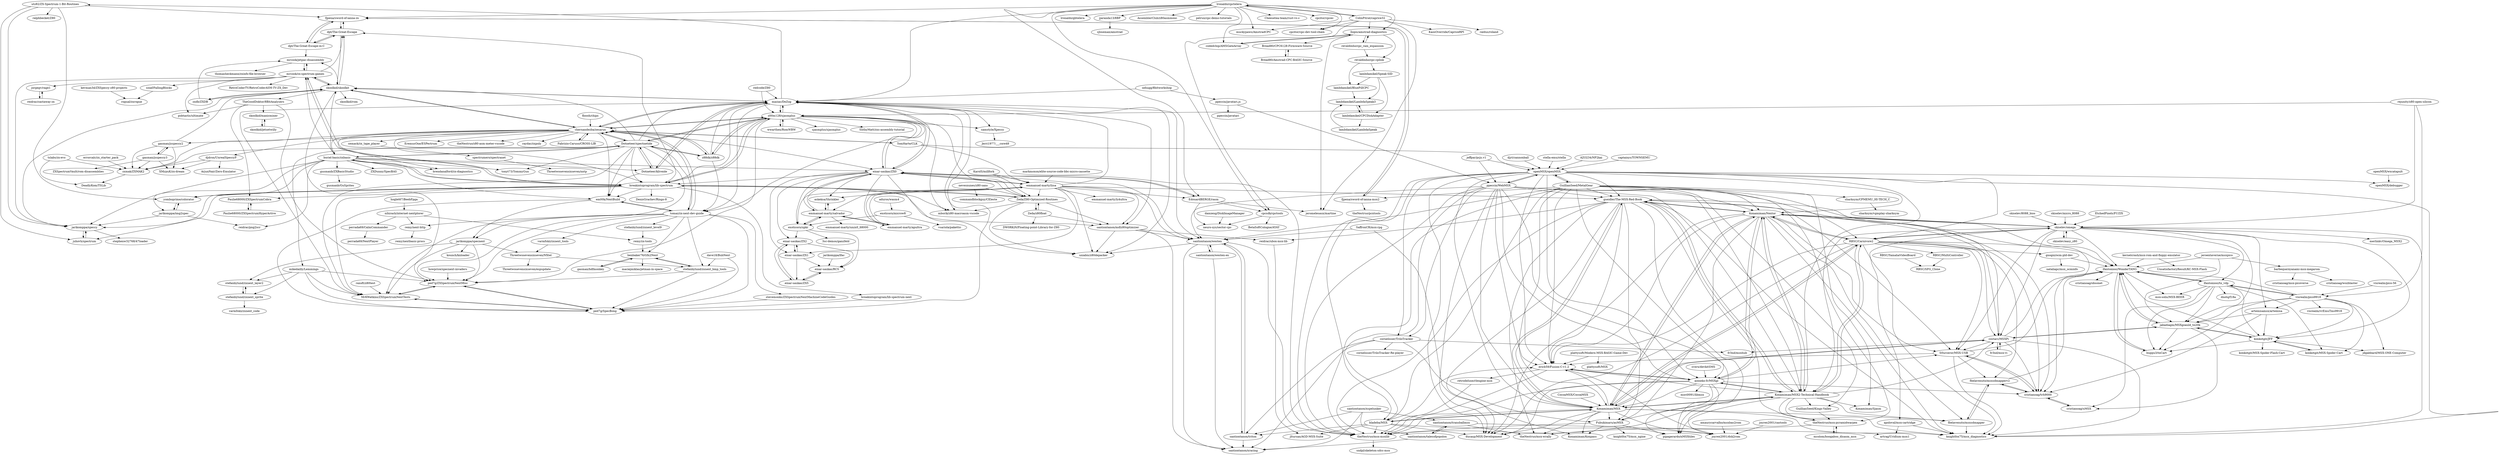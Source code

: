 digraph G {
"utz82/ZX-Spectrum-1-Bit-Routines" -> "jarikomppa/speccy"
"utz82/ZX-Spectrum-1-Bit-Routines" -> "yomboprime/colorator"
"utz82/ZX-Spectrum-1-Bit-Routines" -> "ralphbecket/Z80"
"utz82/ZX-Spectrum-1-Bit-Routines" -> "fjpena/sword-of-ianna-zx"
"utz82/ZX-Spectrum-1-Bit-Routines" -> "juhovh/spectrum"
"redcode/Z80" -> "z00m128/sjasmplus" ["e"=1]
"redcode/Z80" -> "maziac/DeZog" ["e"=1]
"floooh/chips" -> "chernandezba/zesarux" ["e"=1]
"skiselev/easy_z80" -> "skiselev/omega" ["e"=1]
"Dotneteer/spectnetide" -> "Dotneteer/kliveide"
"Dotneteer/spectnetide" -> "maziac/DeZog"
"Dotneteer/spectnetide" -> "z00m128/sjasmplus"
"Dotneteer/spectnetide" -> "chernandezba/zesarux"
"Dotneteer/spectnetide" -> "skoolkid/skoolkit"
"Dotneteer/spectnetide" -> "tomaz/zx-next-dev-guide"
"Dotneteer/spectnetide" -> "boriel-basic/zxbasic"
"Dotneteer/spectnetide" -> "tonyt73/TommyGun"
"Dotneteer/spectnetide" -> "em00k/NextBuild"
"Dotneteer/spectnetide" -> "breakintoprogram/lib-spectrum"
"Dotneteer/spectnetide" -> "MrKWatkins/ZXSpectrumNextTests"
"Dotneteer/spectnetide" -> "z88dk/z88dk" ["e"=1]
"Dotneteer/spectnetide" -> "zxmak/ZXMAK2"
"Dotneteer/spectnetide" -> "mikedailly/Lemmings"
"Dotneteer/spectnetide" -> "ped7g/ZXSpectrumNextMisc"
"chernandezba/zesarux" -> "z00m128/sjasmplus"
"chernandezba/zesarux" -> "maziac/DeZog"
"chernandezba/zesarux" -> "chernandezba/zesarux"
"chernandezba/zesarux" -> "skoolkid/skoolkit"
"chernandezba/zesarux" -> "z88dk/z88dk" ["e"=1]
"chernandezba/zesarux" -> "raydac/zxpoly"
"chernandezba/zesarux" -> "breakintoprogram/lib-spectrum"
"chernandezba/zesarux" -> "Dotneteer/spectnetide"
"chernandezba/zesarux" -> "tomaz/zx-next-dev-guide"
"chernandezba/zesarux" -> "brendanalford/zx-diagnostics" ["e"=1]
"chernandezba/zesarux" -> "Fabrizio-Caruso/CROSS-LIB" ["e"=1]
"chernandezba/zesarux" -> "TomHarte/CLK" ["e"=1]
"chernandezba/zesarux" -> "zxmak/ZXMAK2"
"chernandezba/zesarux" -> "gasman/jsspeccy2"
"chernandezba/zesarux" -> "einar-saukas/ZX0"
"djdron/UnrealSpeccyP" -> "zxmak/ZXMAK2"
"djdron/UnrealSpeccyP" -> "XMypuK/zx-dream"
"djdron/UnrealSpeccyP" -> "ArjunNair/Zero-Emulator"
"zxdb/ZXDB" -> "mrcook/jetpac-disassembly"
"zxdb/ZXDB" -> "skoolkid/skoolkit"
"skiselev/8088_bios" -> "skiselev/omega" ["e"=1]
"KarolS/millfork" -> "emmanuel-marty/lzsa" ["e"=1]
"KarolS/millfork" -> "Zeda/Z80-Optimized-Routines" ["e"=1]
"maziac/DeZog" -> "z00m128/sjasmplus"
"maziac/DeZog" -> "chernandezba/zesarux"
"maziac/DeZog" -> "einar-saukas/ZX0"
"maziac/DeZog" -> "skoolkid/skoolkit"
"maziac/DeZog" -> "utz82/ZX-Spectrum-1-Bit-Routines"
"maziac/DeZog" -> "MrKWatkins/ZXSpectrumNextTests"
"maziac/DeZog" -> "Dotneteer/kliveide"
"maziac/DeZog" -> "mborik/z80-macroasm-vscode"
"maziac/DeZog" -> "tomaz/zx-next-dev-guide"
"maziac/DeZog" -> "santiontanon/mdlz80optimizer"
"maziac/DeZog" -> "breakintoprogram/lib-spectrum"
"maziac/DeZog" -> "ped7g/SpecBong"
"maziac/DeZog" -> "samstyle/Xpeccy"
"maziac/DeZog" -> "uniabis/z80depacker"
"maziac/DeZog" -> "santiontanon/westen"
"zxmak/ZXMAK2" -> "DeadlyKom/TSLib"
"samstyle/Xpeccy" -> "Jerri1977/___core48"
"skiselev/omega" -> "RBSC/Carnivore2"
"skiselev/omega" -> "Konamiman/Nextor"
"skiselev/omega" -> "lfantoniosi/tn_vdp"
"skiselev/omega" -> "costarc/MSXPi"
"skiselev/omega" -> "Konamiman/MSX2-Technical-Handbook"
"skiselev/omega" -> "S0urceror/MSX-USB"
"skiselev/omega" -> "lfantoniosi/WonderTANG"
"skiselev/omega" -> "gseidler/The-MSX-Red-Book"
"skiselev/omega" -> "artemisamsx/artemisa"
"skiselev/omega" -> "knightfox75/msx_diagnostics"
"skiselev/omega" -> "jabadiagm/MSXgoauld_tn20k"
"skiselev/omega" -> "konkotgit/JFF"
"skiselev/omega" -> "merlinkv/Omega_MSX2"
"skiselev/omega" -> "apoloval/msx-cartridge"
"skiselev/omega" -> "skiselev/easy_z80" ["e"=1]
"emmanuel-marty/lzsa" -> "emmanuel-marty/apultra"
"emmanuel-marty/lzsa" -> "einar-saukas/ZX0"
"emmanuel-marty/lzsa" -> "emmanuel-marty/salvador"
"emmanuel-marty/lzsa" -> "santiontanon/westen"
"emmanuel-marty/lzsa" -> "santiontanon/mdlz80optimizer"
"emmanuel-marty/lzsa" -> "gseidler/The-MSX-Red-Book"
"emmanuel-marty/lzsa" -> "uniabis/z80depacker"
"emmanuel-marty/lzsa" -> "einar-saukas/ZX1"
"emmanuel-marty/lzsa" -> "exoticorn/upkr"
"emmanuel-marty/lzsa" -> "Zeda/Z80-Optimized-Routines"
"emmanuel-marty/lzsa" -> "emmanuel-marty/lz4ultra" ["e"=1]
"emmanuel-marty/lzsa" -> "maziac/DeZog"
"emmanuel-marty/lzsa" -> "askeksa/Shrinkler" ["e"=1]
"emmanuel-marty/lzsa" -> "EdouardBERGE/rasm"
"gasman/jsspeccy2" -> "zxmak/ZXMAK2"
"gasman/jsspeccy2" -> "gasman/jsspeccy3"
"gasman/jsspeccy2" -> "XMypuK/zx-dream"
"gasman/jsspeccy2" -> "skoolkid/skoolkit"
"stefanbylund/zxnext_bmp_tools" -> "benbaker76/Gfx2Next"
"stefanbylund/zxnext_bmp_tools" -> "ped7g/ZXSpectrumNextMisc"
"stefanbylund/zxnext_bmp_tools" -> "ped7g/SpecBong"
"mikedailly/Lemmings" -> "ped7g/SpecBong"
"mikedailly/Lemmings" -> "MrKWatkins/ZXSpectrumNextTests"
"mikedailly/Lemmings" -> "stefanbylund/zxnext_layer2"
"mikedailly/Lemmings" -> "ped7g/ZXSpectrumNextMisc"
"mikedailly/Lemmings" -> "stefanbylund/zxnext_sprite"
"MrKWatkins/ZXSpectrumNextTests" -> "ped7g/ZXSpectrumNextMisc"
"MrKWatkins/ZXSpectrumNextTests" -> "ped7g/SpecBong"
"varmfskii/zxnext_tools" -> "Threetwosevensixseven/NXtel"
"ped7g/ZXSpectrumNextMisc" -> "MrKWatkins/ZXSpectrumNextTests"
"ped7g/ZXSpectrumNextMisc" -> "ped7g/SpecBong"
"bladeba/MSX" -> "Konamiman/MSX"
"bladeba/MSX" -> "ducasp/MSX-Development"
"bladeba/MSX" -> "theNestruo/msx-msxlib"
"bladeba/MSX" -> "ericb59/Fusion-C-v1.2"
"bladeba/MSX" -> "joyrex2001/dsk2rom"
"bladeba/MSX" -> "santiontanon/triton"
"bladeba/MSX" -> "jltursan/AGD-MSX-Suite"
"Konamiman/Nextor" -> "Konamiman/MSX2-Technical-Handbook"
"Konamiman/Nextor" -> "Konamiman/MSX"
"Konamiman/Nextor" -> "RBSC/Carnivore2"
"Konamiman/Nextor" -> "ericb59/Fusion-C-v1.2"
"Konamiman/Nextor" -> "aoineko-fr/MSXgl"
"Konamiman/Nextor" -> "gseidler/The-MSX-Red-Book"
"Konamiman/Nextor" -> "cristianoag/trh9000"
"Konamiman/Nextor" -> "knightfox75/msx_diagnostics"
"Konamiman/Nextor" -> "ducasp/MSX-Development"
"Konamiman/Nextor" -> "costarc/MSXPi"
"Konamiman/Nextor" -> "lfantoniosi/WonderTANG"
"Konamiman/Nextor" -> "S0urceror/MSX-USB"
"Konamiman/Nextor" -> "Fubukimaru/asMSX"
"Konamiman/Nextor" -> "fbelavenuto/msxsdmapper"
"Konamiman/Nextor" -> "skiselev/omega"
"santiontanon/xspelunker" -> "santiontanon/transballmsx"
"santiontanon/xspelunker" -> "santiontanon/talesofpopolon"
"santiontanon/xspelunker" -> "santiontanon/xracing"
"santiontanon/xspelunker" -> "santiontanon/triton"
"Zeda/z80float" -> "Zeda/Z80-Optimized-Routines"
"Zeda/z80float" -> "DW0RKiN/Floating-point-Library-for-Z80"
"Zeda/z80float" -> "santiontanon/mdlz80optimizer"
"skiselev/micro_8088" -> "skiselev/omega" ["e"=1]
"revaldinho/cpc_ram_expansion" -> "revaldinho/cpc-cplink"
"revaldinho/cpc_ram_expansion" -> "llopis/amstrad-diagnostics"
"fjpena/sword-of-ianna-zx" -> "fjpena/sword-of-ianna-msx2"
"fjpena/sword-of-ianna-zx" -> "dpt/The-Great-Escape"
"fjpena/sword-of-ianna-zx" -> "dpt/The-Great-Escape-in-C"
"stefanbylund/zxnext_layer2" -> "stefanbylund/zxnext_sprite"
"Konamiman/MSX2-Technical-Handbook" -> "gseidler/The-MSX-Red-Book"
"Konamiman/MSX2-Technical-Handbook" -> "Konamiman/MSX"
"Konamiman/MSX2-Technical-Handbook" -> "Konamiman/Nextor"
"Konamiman/MSX2-Technical-Handbook" -> "Fubukimaru/asMSX"
"Konamiman/MSX2-Technical-Handbook" -> "aoineko-fr/MSXgl"
"Konamiman/MSX2-Technical-Handbook" -> "theNestruo/msx-msxlib"
"Konamiman/MSX2-Technical-Handbook" -> "ericb59/Fusion-C-v1.2"
"Konamiman/MSX2-Technical-Handbook" -> "RBSC/Carnivore2"
"Konamiman/MSX2-Technical-Handbook" -> "fbelavenuto/msxsdmapper"
"Konamiman/MSX2-Technical-Handbook" -> "knightfox75/msx_diagnostics"
"Konamiman/MSX2-Technical-Handbook" -> "theNestruo/msx-pyramidwarpex"
"Konamiman/MSX2-Technical-Handbook" -> "costarc/MSXPi"
"Konamiman/MSX2-Technical-Handbook" -> "pipagerardo/nMSXtiles"
"Konamiman/MSX2-Technical-Handbook" -> "Konamiman/Sjasm"
"Konamiman/MSX2-Technical-Handbook" -> "GuillianSeed/Kings-Valley"
"artemisamsx/artemisa" -> "konkotgit/JFF"
"artemisamsx/artemisa" -> "cristianoag/trh9000"
"artemisamsx/artemisa" -> "jabadiagm/MSXgoauld_tn20k"
"GuillianSeed/MetalGear" -> "gseidler/The-MSX-Red-Book"
"GuillianSeed/MetalGear" -> "GuillianSeed/Kings-Valley"
"GuillianSeed/MetalGear" -> "bladeba/MSX"
"GuillianSeed/MetalGear" -> "santiontanon/westen"
"GuillianSeed/MetalGear" -> "Konamiman/Nextor"
"GuillianSeed/MetalGear" -> "Konamiman/MSX2-Technical-Handbook"
"GuillianSeed/MetalGear" -> "Konamiman/MSX"
"GuillianSeed/MetalGear" -> "openMSX/openMSX"
"GuillianSeed/MetalGear" -> "theNestruo/msx-msxlib"
"GuillianSeed/MetalGear" -> "Konamiman/Sjasm"
"GuillianSeed/MetalGear" -> "theNestruo/msx-pyramidwarpex"
"GuillianSeed/MetalGear" -> "aoineko-fr/MSXgl"
"GuillianSeed/MetalGear" -> "ericb59/Fusion-C-v1.2"
"GuillianSeed/MetalGear" -> "fjpena/sword-of-ianna-msx2"
"GuillianSeed/MetalGear" -> "sharksym/CPMEMU_HI-TECH_C"
"CocoaMSX/CocoaMSX" -> "Konamiman/MSX"
"Threetwosevensixseven/NXtel" -> "Threetwosevensixseven/espupdate"
"Threetwosevensixseven/NXtel" -> "stefanbylund/zxnext_bmp_tools"
"revaldinho/cpc-cplink" -> "lambdamikel/BluePillCPC"
"revaldinho/cpc-cplink" -> "lambdamikel/Speak-SID"
"damieng/DiskImageManager" -> "neuro-sys/sector-cpc"
"mrcook/jetpac-disassembly" -> "mrcook/zx-spectrum-games"
"mrcook/jetpac-disassembly" -> "thomasheckmann/zxinfo-file-browser"
"lambdamikel/LambdaSpeak3" -> "lambdamikel/CPCDiskAdapter"
"fjpena/sword-of-ianna-msx2" -> "fjpena/sword-of-ianna-zx"
"fjpena/sword-of-ianna-msx2" -> "theNestruo/pcxtools"
"SaffronCR/msx-rpg" -> "santiontanon/westen"
"SaffronCR/msx-rpg" -> "Konamiman/Konpass"
"kevman3d/ZXSpeccy-z80-projects" -> "rogual/zxrogue"
"fr3nd/msx-vi" -> "costarc/MSXPi"
"lambdamikel/LambdaSpeak" -> "lambdamikel/LambdaSpeak3"
"remy/zx-tools" -> "benbaker76/Gfx2Next"
"sverx/devkitSMS" -> "aoineko-fr/MSXgl" ["e"=1]
"markmoxon/elite-source-code-bbc-micro-cassette" -> "emmanuel-marty/lzsa" ["e"=1]
"lronaldo/cpctelera" -> "cpcitor/cpc-dev-tool-chain"
"lronaldo/cpctelera" -> "muckypaws/AmstradCPC"
"lronaldo/cpctelera" -> "cpcsdk/cpctools"
"lronaldo/cpctelera" -> "jjaranda13/8BP"
"lronaldo/cpctelera" -> "lronaldo/gbtelera"
"lronaldo/cpctelera" -> "EdouardBERGE/rasm"
"lronaldo/cpctelera" -> "ColinPitrat/caprice32"
"lronaldo/cpctelera" -> "fjpena/sword-of-ianna-zx"
"lronaldo/cpctelera" -> "llopis/amstrad-diagnostics"
"lronaldo/cpctelera" -> "AssemblerClub/z80asmmooc"
"lronaldo/cpctelera" -> "pelrun/cpc-demo-tutorials"
"lronaldo/cpctelera" -> "maziac/DeZog"
"lronaldo/cpctelera" -> "codedchip/AMSGateArray"
"lronaldo/cpctelera" -> "Cheesetea-team/rust-vs-c"
"lronaldo/cpctelera" -> "cpcitor/cpcec"
"TheGoodDoktor/8BitAnalysers" -> "Paulie68000/ZXSpectrumCobra"
"TheGoodDoktor/8BitAnalysers" -> "skoolkid/manicminer"
"TheGoodDoktor/8BitAnalysers" -> "pobtastic/ultimate"
"TheGoodDoktor/8BitAnalysers" -> "ped7g/ZXSpectrumNextMisc"
"mrcook/zx-spectrum-games" -> "skoolkid/skoolkit"
"mrcook/zx-spectrum-games" -> "mrcook/jetpac-disassembly"
"mrcook/zx-spectrum-games" -> "breakintoprogram/lib-spectrum"
"mrcook/zx-spectrum-games" -> "RetroCoderTV/RetroCoderASM-TV-ZX_Dev"
"mrcook/zx-spectrum-games" -> "dpt/The-Great-Escape"
"mrcook/zx-spectrum-games" -> "jarikomppa/speccy"
"mrcook/zx-spectrum-games" -> "pobtastic/ultimate"
"mrcook/zx-spectrum-games" -> "jorgegv/rage1"
"mrcook/zx-spectrum-games" -> "soiaf/FallingBlocks"
"errorcalc/zx_starter_pack" -> "zxmak/ZXMAK2"
"skoolkid/manicminer" -> "skoolkid/jetsetwilly"
"ped7g/SpecBong" -> "ped7g/ZXSpectrumNextMisc"
"ped7g/SpecBong" -> "MrKWatkins/ZXSpectrumNextTests"
"juhovh/spectrum" -> "jarikomppa/speccy"
"jarikomppa/specnext" -> "MrKWatkins/ZXSpectrumNextTests"
"jarikomppa/specnext" -> "ped7g/ZXSpectrumNextMisc"
"jarikomppa/specnext" -> "Threetwosevensixseven/NXtel"
"jarikomppa/specnext" -> "kounch/knloader"
"jarikomppa/specnext" -> "stefanbylund/zxnext_layer2"
"nihirash/internet-nextplorer" -> "remy/next-http"
"nihirash/internet-nextplorer" -> "remy/zx-tools"
"nihirash/internet-nextplorer" -> "perrada69/CalmCommander"
"jeffpar/pcjs.v1" -> "openMSX/openMSX" ["e"=1]
"jeffpar/pcjs.v1" -> "ppeccin/WebMSX" ["e"=1]
"kernelcrash/msx-rom-and-floppy-emulator" -> "UnsatisfactoryResult/KC-MSX-Flash"
"kernelcrash/msx-rom-and-floppy-emulator" -> "lfantoniosi/WonderTANG"
"EdouardBERGE/rasm" -> "cpcsdk/cpctools"
"EdouardBERGE/rasm" -> "neuro-sys/sector-cpc"
"EdouardBERGE/rasm" -> "einar-saukas/ZX0"
"EdouardBERGE/rasm" -> "jeromelesaux/martine"
"EtchedPixels/FUZIX" -> "skiselev/omega" ["e"=1]
"santiontanon/mdlz80optimizer" -> "reidrac/ubox-msx-lib"
"santiontanon/mdlz80optimizer" -> "santiontanon/xracing"
"santiontanon/mdlz80optimizer" -> "uniabis/z80depacker"
"santiontanon/mdlz80optimizer" -> "santiontanon/westen"
"Dotneteer/kliveide" -> "Dotneteer/spectnetide"
"Dotneteer/kliveide" -> "em00k/NextBuild"
"Dotneteer/kliveide" -> "maziac/DeZog"
"fbelavenuto/msxsdmapperv2" -> "fbelavenuto/msxsdmapper"
"fbelavenuto/msxsdmapperv2" -> "lfantoniosi/WonderTANG"
"fbelavenuto/msxsdmapperv2" -> "cristianoag/trh9000"
"dpt/The-Great-Escape-in-C" -> "dpt/The-Great-Escape"
"dpt/The-Great-Escape-in-C" -> "fjpena/sword-of-ianna-zx"
"dpt/The-Great-Escape-in-C" -> "mrcook/jetpac-disassembly"
"captainys/TOWNSEMU" -> "openMSX/openMSX" ["e"=1]
"raxoft/z80test" -> "MrKWatkins/ZXSpectrumNextTests" ["e"=1]
"cornelisser/TriloTracker" -> "Fubukimaru/asMSX"
"cornelisser/TriloTracker" -> "santiontanon/xracing"
"cornelisser/TriloTracker" -> "fr3nd/msxhub"
"cornelisser/TriloTracker" -> "cornelisser/TriloTracker-Re-player"
"cornelisser/TriloTracker" -> "santiontanon/triton"
"santiontanon/triton" -> "santiontanon/westen"
"santiontanon/triton" -> "santiontanon/xracing"
"em00k/NextBuild" -> "ped7g/SpecBong"
"em00k/NextBuild" -> "jarikomppa/specnext"
"em00k/NextBuild" -> "tomaz/zx-next-dev-guide"
"breakintoprogram/lib-spectrum" -> "Zeda/Z80-Optimized-Routines"
"breakintoprogram/lib-spectrum" -> "mrcook/zx-spectrum-games"
"breakintoprogram/lib-spectrum" -> "em00k/NextBuild"
"breakintoprogram/lib-spectrum" -> "z00m128/sjasmplus"
"breakintoprogram/lib-spectrum" -> "Paulie68000/ZXSpectrumCobra"
"breakintoprogram/lib-spectrum" -> "jarikomppa/speccy"
"breakintoprogram/lib-spectrum" -> "boriel-basic/zxbasic"
"breakintoprogram/lib-spectrum" -> "santiontanon/mdlz80optimizer"
"breakintoprogram/lib-spectrum" -> "yomboprime/colorator"
"breakintoprogram/lib-spectrum" -> "dpt/The-Great-Escape"
"breakintoprogram/lib-spectrum" -> "breakintoprogram/lib-spectrum-next"
"breakintoprogram/lib-spectrum" -> "MrKWatkins/ZXSpectrumNextTests"
"breakintoprogram/lib-spectrum" -> "DenisGrachev/Ringo-8"
"breakintoprogram/lib-spectrum" -> "mborik/z80-macroasm-vscode"
"breakintoprogram/lib-spectrum" -> "juhovh/spectrum"
"perrada69/CalmCommander" -> "perrada69/NextPlayer"
"Zeda/Z80-Optimized-Routines" -> "Zeda/z80float"
"Zeda/Z80-Optimized-Routines" -> "breakintoprogram/lib-spectrum"
"Zeda/Z80-Optimized-Routines" -> "santiontanon/mdlz80optimizer"
"Zeda/Z80-Optimized-Routines" -> "mborik/z80-macroasm-vscode"
"Zeda/Z80-Optimized-Routines" -> "uniabis/z80depacker"
"S0urceror/MSX-USB" -> "cristianoag/trh9000"
"S0urceror/MSX-USB" -> "lfantoniosi/WonderTANG"
"S0urceror/MSX-USB" -> "fbelavenuto/msxsdmapperv2"
"S0urceror/MSX-USB" -> "knightfox75/msx_diagnostics"
"S0urceror/MSX-USB" -> "ericb59/Fusion-C-v1.2"
"emmanuel-marty/apultra" -> "emmanuel-marty/salvador"
"emmanuel-marty/apultra" -> "emmanuel-marty/lzsa"
"skoolkid/jetsetwilly" -> "skoolkid/manicminer"
"lambdamikel/Speak-SID" -> "lambdamikel/LambdaSpeak3"
"lambdamikel/Speak-SID" -> "lambdamikel/CPCDiskAdapter"
"lambdamikel/Speak-SID" -> "lambdamikel/BluePillCPC"
"lambdamikel/CPCDiskAdapter" -> "lambdamikel/LambdaSpeak3"
"lambdamikel/CPCDiskAdapter" -> "lambdamikel/LambdaSpeak"
"ericb59/Fusion-C-v1.2" -> "aoineko-fr/MSXgl"
"ericb59/Fusion-C-v1.2" -> "retrodeluxe/rlengine-msx"
"ericb59/Fusion-C-v1.2" -> "theNestruo/msx-msxlib"
"ericb59/Fusion-C-v1.2" -> "joyrex2001/dsk2rom"
"spectrumero/spectranet" -> "Threetwosevensixseven/nxtp"
"dave18/BubNext" -> "ped7g/SpecBong"
"dave18/BubNext" -> "stefanbylund/zxnext_bmp_tools"
"breakintoprogram/lib-spectrum-next" -> "ped7g/SpecBong"
"stevemonks/ZXSpectrumNextMachineCodeGuides" -> "ped7g/SpecBong"
"cpcsdk/cpctools" -> "neuro-sys/sector-cpc"
"cpcsdk/cpctools" -> "BetaSoftCologne/AYAY"
"mcolom/boogaboo_disasm_msx" -> "theNestruo/msx-pyramidwarpex"
"ppeccin/javatari.js" -> "ppeccin/WebMSX"
"ppeccin/javatari.js" -> "ppeccin/javatari"
"aduros/wasm4" -> "exoticorn/microw8" ["e"=1]
"plattysoft/Modern-MSX-BASIC-Game-Dev" -> "ericb59/Fusion-C-v1.2"
"plattysoft/Modern-MSX-BASIC-Game-Dev" -> "plattysoft/MSX"
"einar-saukas/ZX0" -> "emmanuel-marty/salvador"
"einar-saukas/ZX0" -> "emmanuel-marty/lzsa"
"einar-saukas/ZX0" -> "einar-saukas/ZX1"
"einar-saukas/ZX0" -> "einar-saukas/ZX2"
"einar-saukas/ZX0" -> "exoticorn/upkr"
"einar-saukas/ZX0" -> "maziac/DeZog"
"einar-saukas/ZX0" -> "uniabis/z80depacker"
"einar-saukas/ZX0" -> "theNestruo/msx-msxlib"
"einar-saukas/ZX0" -> "z00m128/sjasmplus"
"einar-saukas/ZX0" -> "santiontanon/westen"
"einar-saukas/ZX0" -> "EdouardBERGE/rasm"
"einar-saukas/ZX0" -> "askeksa/Shrinkler" ["e"=1]
"einar-saukas/ZX0" -> "emmanuel-marty/apultra"
"einar-saukas/ZX0" -> "Zeda/Z80-Optimized-Routines"
"einar-saukas/ZX0" -> "breakintoprogram/lib-spectrum"
"tomaz/zx-next-dev-guide" -> "em00k/NextBuild"
"tomaz/zx-next-dev-guide" -> "jarikomppa/specnext"
"tomaz/zx-next-dev-guide" -> "stevemonks/ZXSpectrumNextMachineCodeGuides"
"tomaz/zx-next-dev-guide" -> "stefanbylund/zxnext_bmp_tools"
"tomaz/zx-next-dev-guide" -> "ped7g/ZXSpectrumNextMisc"
"tomaz/zx-next-dev-guide" -> "ped7g/SpecBong"
"tomaz/zx-next-dev-guide" -> "varmfskii/zxnext_tools"
"tomaz/zx-next-dev-guide" -> "remy/next-http"
"tomaz/zx-next-dev-guide" -> "benbaker76/Gfx2Next"
"tomaz/zx-next-dev-guide" -> "stefanbylund/zxnext_level9"
"tomaz/zx-next-dev-guide" -> "MrKWatkins/ZXSpectrumNextTests"
"tomaz/zx-next-dev-guide" -> "chernandezba/zesarux"
"ppeccin/WebMSX" -> "openMSX/openMSX"
"ppeccin/WebMSX" -> "Konamiman/MSX"
"ppeccin/WebMSX" -> "gseidler/The-MSX-Red-Book"
"ppeccin/WebMSX" -> "Konamiman/MSX2-Technical-Handbook"
"ppeccin/WebMSX" -> "Konamiman/Nextor"
"ppeccin/WebMSX" -> "aoineko-fr/MSXgl"
"ppeccin/WebMSX" -> "theNestruo/msx-msxlib"
"ppeccin/WebMSX" -> "ericb59/Fusion-C-v1.2"
"ppeccin/WebMSX" -> "pipagerardo/nMSXtiles"
"ppeccin/WebMSX" -> "cornelisser/TriloTracker"
"ppeccin/WebMSX" -> "ducasp/MSX-Development"
"ppeccin/WebMSX" -> "RBSC/Carnivore2"
"ppeccin/WebMSX" -> "santiontanon/westen"
"ppeccin/WebMSX" -> "costarc/MSXPi"
"ppeccin/WebMSX" -> "bladeba/MSX"
"openMSX/openMSX" -> "ppeccin/WebMSX"
"openMSX/openMSX" -> "Konamiman/Nextor"
"openMSX/openMSX" -> "gseidler/The-MSX-Red-Book"
"openMSX/openMSX" -> "Konamiman/MSX"
"openMSX/openMSX" -> "Konamiman/MSX2-Technical-Handbook"
"openMSX/openMSX" -> "aoineko-fr/MSXgl"
"openMSX/openMSX" -> "ericb59/Fusion-C-v1.2"
"openMSX/openMSX" -> "bladeba/MSX"
"openMSX/openMSX" -> "RBSC/Carnivore2"
"openMSX/openMSX" -> "theNestruo/msx-msxlib"
"openMSX/openMSX" -> "ducasp/MSX-Development"
"openMSX/openMSX" -> "cornelisser/TriloTracker"
"openMSX/openMSX" -> "GuillianSeed/MetalGear"
"openMSX/openMSX" -> "openMSX/debugger"
"openMSX/openMSX" -> "knightfox75/msx_diagnostics"
"TomHarte/CLK" -> "chernandezba/zesarux" ["e"=1]
"TomHarte/CLK" -> "openMSX/openMSX" ["e"=1]
"TomHarte/CLK" -> "emmanuel-marty/lzsa" ["e"=1]
"benbaker76/Gfx2Next" -> "stefanbylund/zxnext_bmp_tools"
"benbaker76/Gfx2Next" -> "gasman/hdfmonkey"
"benbaker76/Gfx2Next" -> "maciejmiklas/jetman-in-space"
"semack/zx_tape_player" -> "spectrumero/spectranet"
"llopis/amstrad-diagnostics" -> "codedchip/AMSGateArray"
"llopis/amstrad-diagnostics" -> "revaldinho/cpc_ram_expansion"
"llopis/amstrad-diagnostics" -> "revaldinho/cpc-cplink"
"llopis/amstrad-diagnostics" -> "Bread80/CPC6128-Firmware-Source"
"llopis/amstrad-diagnostics" -> "jeromelesaux/martine"
"fbelavenuto/msxsdmapper" -> "fbelavenuto/msxsdmapperv2"
"fbelavenuto/msxsdmapper" -> "knightfox75/msx_diagnostics"
"howprice/specnext-invaders" -> "ped7g/ZXSpectrumNextMisc"
"remy/next-http" -> "remy/nextbasic-procs"
"gasman/jsspeccy3" -> "ZXSpectrumVault/rom-disassemblies"
"gasman/jsspeccy3" -> "XMypuK/zx-dream"
"gasman/jsspeccy3" -> "gasman/jsspeccy2"
"gasman/jsspeccy3" -> "zxmak/ZXMAK2"
"sharksym/CPMEMU_HI-TECH_C" -> "sharksym/vgmplay-sharksym"
"soiaf/FallingBlocks" -> "rogual/zxrogue"
"reidrac/ubox-msx-lib" -> "jltursan/AGD-MSX-Suite"
"lambdamikel/BluePillCPC" -> "lambdamikel/LambdaSpeak3"
"einar-saukas/ZX1" -> "einar-saukas/ZX5"
"einar-saukas/ZX1" -> "einar-saukas/ZX2"
"einar-saukas/ZX1" -> "einar-saukas/RCS"
"openMSX/wxcatapult" -> "openMSX/debugger"
"reidrac/castaway-zx" -> "jorgegv/rage1"
"einar-saukas/ZX2" -> "einar-saukas/ZX5"
"einar-saukas/ZX2" -> "einar-saukas/ZX1"
"einar-saukas/ZX2" -> "einar-saukas/RCS"
"jorgegv/rage1" -> "reidrac/castaway-zx"
"einar-saukas/RCS" -> "einar-saukas/ZX5"
"jarikomppa/lfac" -> "einar-saukas/RCS"
"apoloval/msx-cartridge" -> "knightfox75/msx_diagnostics"
"apoloval/msx-cartridge" -> "artrag/Uridium-msx1"
"amaurycarvalho/msxbas2rom" -> "joyrex2001/dsk2rom"
"exoticorn/upkr" -> "3sc-demos/ganzfeld"
"exoticorn/upkr" -> "einar-saukas/ZX2"
"exoticorn/upkr" -> "emmanuel-marty/salvador"
"exoticorn/upkr" -> "einar-saukas/RCS"
"GuillianSeed/Kings-Valley" -> "theNestruo/msx-pyramidwarpex"
"ColinPitrat/caprice32" -> "muckypaws/AmstradCPC"
"ColinPitrat/caprice32" -> "KaosOverride/CapriceRPI"
"ColinPitrat/caprice32" -> "raldus/roland"
"ColinPitrat/caprice32" -> "cpcitor/cpc-dev-tool-chain"
"ColinPitrat/caprice32" -> "cpcsdk/cpctools"
"ColinPitrat/caprice32" -> "llopis/amstrad-diagnostics"
"ColinPitrat/caprice32" -> "lronaldo/cpctelera"
"ColinPitrat/caprice32" -> "jeromelesaux/martine"
"wwarthen/RomWBW" -> "z00m128/sjasmplus" ["e"=1]
"hoglet67/BeebFpga" -> "nihirash/internet-nextplorer"
"Bread80/Amstrad-CPC-BASIC-Source" -> "Bread80/CPC6128-Firmware-Source"
"codedchip/AMSGateArray" -> "llopis/amstrad-diagnostics"
"chernandezba/zesarux" -> "boriel-basic/zxbasic"
"chernandezba/zesarux" -> "semack/zx_tape_player"
"chernandezba/zesarux" -> "djdron/UnrealSpeccyP"
"chernandezba/zesarux" -> "em00k/NextBuild"
"chernandezba/zesarux" -> "EremusOne/ESPectrum" ["e"=1]
"chernandezba/zesarux" -> "theNestruo/z80-asm-meter-vscode"
"gnogni/ocm-pld-dev" -> "lfantoniosi/WonderTANG"
"gnogni/ocm-pld-dev" -> "nataliapc/msx_ocminfo"
"jarikomppa/img2spec" -> "yomboprime/colorator"
"jarikomppa/img2spec" -> "reidrac/png2scr"
"jarikomppa/img2spec" -> "jarikomppa/speccy"
"stefanbylund/zxnext_level9" -> "remy/zx-tools"
"jarikomppa/speccy" -> "juhovh/spectrum"
"jarikomppa/speccy" -> "stephenw32768/47loader"
"tslabs/zx-evo" -> "DeadlyKom/TSLib"
"tslabs/zx-evo" -> "zxmak/ZXMAK2"
"aoineko-fr/MSXgl" -> "ericb59/Fusion-C-v1.2"
"aoineko-fr/MSXgl" -> "theNestruo/msx-msxlib"
"aoineko-fr/MSXgl" -> "Konamiman/Nextor"
"aoineko-fr/MSXgl" -> "joyrex2001/dsk2rom"
"aoineko-fr/MSXgl" -> "mori0091/libmsx"
"aoineko-fr/MSXgl" -> "cristianoag/trh9000"
"aoineko-fr/MSXgl" -> "pipagerardo/nMSXtiles"
"aoineko-fr/MSXgl" -> "ducasp/MSX-Development"
"aoineko-fr/MSXgl" -> "Konamiman/MSX2-Technical-Handbook"
"aoineko-fr/MSXgl" -> "S0urceror/MSX-USB"
"aoineko-fr/MSXgl" -> "Konamiman/MSX"
"exoticorn/microw8" -> "vsariola/pakettic"
"exoticorn/microw8" -> "exoticorn/upkr"
"RBSC/MultiController" -> "RBSC/SFG_Clone"
"santiontanon/westen" -> "santiontanon/triton"
"santiontanon/westen" -> "santiontanon/xracing"
"santiontanon/westen" -> "santiontanon/westen-ex"
"santiontanon/westen" -> "theNestruo/msx-msxlib"
"santiontanon/westen" -> "uniabis/z80depacker"
"emmanuel-marty/salvador" -> "emmanuel-marty/apultra"
"emmanuel-marty/salvador" -> "askeksa/Shrinkler" ["e"=1]
"emmanuel-marty/salvador" -> "einar-saukas/ZX0"
"emmanuel-marty/salvador" -> "exoticorn/upkr"
"emmanuel-marty/salvador" -> "emmanuel-marty/unzx0_68000"
"Bread80/CPC6128-Firmware-Source" -> "Bread80/Amstrad-CPC-BASIC-Source"
"einar-saukas/ZX5" -> "einar-saukas/ZX2"
"einar-saukas/ZX5" -> "einar-saukas/RCS"
"konkotgit/MSX-Spider-Cart" -> "konkotgit/JFF"
"RBSC/Carnivore2" -> "Konamiman/Nextor"
"RBSC/Carnivore2" -> "knightfox75/msx_diagnostics"
"RBSC/Carnivore2" -> "Konamiman/MSX"
"RBSC/Carnivore2" -> "cristianoag/trh9000"
"RBSC/Carnivore2" -> "costarc/MSXPi"
"RBSC/Carnivore2" -> "fbelavenuto/msxsdmapperv2"
"RBSC/Carnivore2" -> "gnogni/ocm-pld-dev"
"RBSC/Carnivore2" -> "Konamiman/MSX2-Technical-Handbook"
"RBSC/Carnivore2" -> "S0urceror/MSX-USB"
"RBSC/Carnivore2" -> "skiselev/omega"
"RBSC/Carnivore2" -> "lfantoniosi/WonderTANG"
"RBSC/Carnivore2" -> "ducasp/MSX-Development"
"RBSC/Carnivore2" -> "RBSC/MultiController"
"RBSC/Carnivore2" -> "ericb59/Fusion-C-v1.2"
"z88dk/z88dk" -> "z00m128/sjasmplus" ["e"=1]
"z88dk/z88dk" -> "chernandezba/zesarux" ["e"=1]
"z88dk/z88dk" -> "maziac/DeZog" ["e"=1]
"z88dk/z88dk" -> "Dotneteer/spectnetide" ["e"=1]
"z88dk/z88dk" -> "tomaz/zx-next-dev-guide" ["e"=1]
"z00m128/sjasmplus" -> "maziac/DeZog"
"z00m128/sjasmplus" -> "chernandezba/zesarux"
"z00m128/sjasmplus" -> "z88dk/z88dk" ["e"=1]
"z00m128/sjasmplus" -> "breakintoprogram/lib-spectrum"
"z00m128/sjasmplus" -> "mborik/z80-macroasm-vscode"
"z00m128/sjasmplus" -> "einar-saukas/ZX0"
"z00m128/sjasmplus" -> "sjasmplus/sjasmplus"
"z00m128/sjasmplus" -> "tomaz/zx-next-dev-guide"
"z00m128/sjasmplus" -> "wwarthen/RomWBW" ["e"=1]
"z00m128/sjasmplus" -> "SlithyMatt/zxs-assembly-tutorial"
"z00m128/sjasmplus" -> "Dotneteer/spectnetide"
"z00m128/sjasmplus" -> "samstyle/Xpeccy"
"z00m128/sjasmplus" -> "Zeda/Z80-Optimized-Routines"
"z00m128/sjasmplus" -> "ped7g/ZXSpectrumNextMisc"
"gasman/hdfmonkey" -> "benbaker76/Gfx2Next"
"djyt/cannonball" -> "openMSX/openMSX" ["e"=1]
"joyrex2001/castools" -> "joyrex2001/dsk2rom"
"cristianoag/trh9000" -> "cristianoag/uMSX"
"cristianoag/trh9000" -> "S0urceror/MSX-USB"
"cristianoag/trh9000" -> "fbelavenuto/msxsdmapperv2"
"jjaranda13/8BP" -> "sJoseman/amstrad"
"theNestruo/msx-msxlib" -> "sndpl/skeleton-sdcc-msx"
"konkotgit/JFF" -> "buppu3/tnCart"
"konkotgit/JFF" -> "jdgabbard/MSX-ONE-Computer"
"konkotgit/JFF" -> "lfantoniosi/WonderTANG"
"konkotgit/JFF" -> "konkotgit/MSX-Spider-Cart"
"konkotgit/JFF" -> "jabadiagm/MSXgoauld_tn20k"
"konkotgit/JFF" -> "konkotgit/MSX-Spider-Flash-Cart"
"retrodeluxe/rlengine-msx" -> "theNestruo/msx-msxlib"
"cristianoag/uMSX" -> "cristianoag/trh9000"
"Konamiman/MSX" -> "Konamiman/MSX2-Technical-Handbook"
"Konamiman/MSX" -> "Konamiman/Nextor"
"Konamiman/MSX" -> "RBSC/Carnivore2"
"Konamiman/MSX" -> "costarc/MSXPi"
"Konamiman/MSX" -> "ducasp/MSX-Development"
"Konamiman/MSX" -> "Fubukimaru/asMSX"
"Konamiman/MSX" -> "knightfox75/msx_diagnostics"
"Konamiman/MSX" -> "gseidler/The-MSX-Red-Book"
"Konamiman/MSX" -> "Konamiman/Konpass"
"Konamiman/MSX" -> "ericb59/Fusion-C-v1.2"
"Konamiman/MSX" -> "theNestruo/msx-wrally"
"Konamiman/MSX" -> "joyrex2001/dsk2rom"
"Konamiman/MSX" -> "bladeba/MSX"
"Konamiman/MSX" -> "fbelavenuto/msxsdmapper"
"Konamiman/MSX" -> "theNestruo/msx-msxlib"
"lfantoniosi/tn_vdp" -> "lfantoniosi/WonderTANG"
"lfantoniosi/tn_vdp" -> "buppu3/tnCart"
"lfantoniosi/tn_vdp" -> "jabadiagm/MSXgoauld_tn20k"
"lfantoniosi/tn_vdp" -> "visrealm/pico9918"
"lfantoniosi/tn_vdp" -> "konkotgit/JFF"
"lfantoniosi/tn_vdp" -> "konkotgit/MSX-Spider-Cart"
"lfantoniosi/tn_vdp" -> "msx-solis/MSX-BEER"
"lfantoniosi/tn_vdp" -> "dnotq/f18a"
"lfantoniosi/tn_vdp" -> "cristianoag/uMSX"
"RBSC/YamahaVideoBoard" -> "RBSC/SFG_Clone"
"stella-emu/stella" -> "openMSX/openMSX" ["e"=1]
"yomboprime/colorator" -> "jarikomppa/img2spec"
"Fubukimaru/asMSX" -> "pipagerardo/nMSXtiles"
"Fubukimaru/asMSX" -> "knightfox75/msx_ngine"
"Fubukimaru/asMSX" -> "Konamiman/Konpass"
"Fubukimaru/asMSX" -> "theNestruo/msx-msxlib"
"santiontanon/transballmsx" -> "santiontanon/talesofpopolon"
"santiontanon/transballmsx" -> "theNestruo/msx-wrally"
"santiontanon/transballmsx" -> "artrag/Uridium-msx1"
"gusmanb/ZXBasicStudio" -> "gusmanb/GuSprites"
"lfantoniosi/WonderTANG" -> "buppu3/tnCart"
"lfantoniosi/WonderTANG" -> "jabadiagm/MSXgoauld_tn20k"
"lfantoniosi/WonderTANG" -> "lfantoniosi/tn_vdp"
"lfantoniosi/WonderTANG" -> "cristianoag/obsonet"
"lfantoniosi/WonderTANG" -> "msx-solis/MSX-BEER"
"jabadiagm/MSXgoauld_tn20k" -> "lfantoniosi/WonderTANG"
"jabadiagm/MSXgoauld_tn20k" -> "buppu3/tnCart"
"jabadiagm/MSXgoauld_tn20k" -> "konkotgit/JFF"
"jabadiagm/MSXgoauld_tn20k" -> "costarc/MSXPi"
"jabadiagm/MSXgoauld_tn20k" -> "cristianoag/uMSX"
"rejunity/z80-open-silicon" -> "z00m128/sjasmplus" ["e"=1]
"rejunity/z80-open-silicon" -> "visrealm/pico9918" ["e"=1]
"rejunity/z80-open-silicon" -> "skiselev/omega" ["e"=1]
"jeroentaverne/msxpico" -> "lfantoniosi/WonderTANG"
"jeroentaverne/msxpico" -> "jabadiagm/MSXgoauld_tn20k"
"jeroentaverne/msxpico" -> "barbeque/oyanami-msx-megarom"
"boriel-basic/zxbasic" -> "em00k/NextBuild"
"boriel-basic/zxbasic" -> "breakintoprogram/lib-spectrum"
"boriel-basic/zxbasic" -> "yomboprime/colorator"
"boriel-basic/zxbasic" -> "jarikomppa/speccy"
"boriel-basic/zxbasic" -> "skoolkid/skoolkit"
"boriel-basic/zxbasic" -> "brendanalford/zx-diagnostics" ["e"=1]
"boriel-basic/zxbasic" -> "einar-saukas/ZX0"
"boriel-basic/zxbasic" -> "Dotneteer/kliveide"
"boriel-basic/zxbasic" -> "mrcook/zx-spectrum-games"
"boriel-basic/zxbasic" -> "ZXDunny/SpecBAS" ["e"=1]
"boriel-basic/zxbasic" -> "gusmanb/ZXBasicStudio"
"boriel-basic/zxbasic" -> "jarikomppa/img2spec"
"boriel-basic/zxbasic" -> "tonyt73/TommyGun"
"boriel-basic/zxbasic" -> "reidrac/png2scr"
"boriel-basic/zxbasic" -> "Dotneteer/spectnetide"
"sehugg/8bitworkshop" -> "ppeccin/javatari.js" ["e"=1]
"sehugg/8bitworkshop" -> "maziac/DeZog" ["e"=1]
"visrealm/pico-56" -> "visrealm/pico9918" ["e"=1]
"dpt/The-Great-Escape" -> "dpt/The-Great-Escape-in-C"
"dpt/The-Great-Escape" -> "skoolkid/skoolkit"
"dpt/The-Great-Escape" -> "fjpena/sword-of-ianna-zx"
"santiontanon/westen-ex" -> "santiontanon/xracing"
"santiontanon/westen-ex" -> "santiontanon/westen"
"visrealm/pico9918" -> "lfantoniosi/tn_vdp"
"visrealm/pico9918" -> "konkotgit/JFF"
"visrealm/pico9918" -> "buppu3/tnCart"
"visrealm/pico9918" -> "lfantoniosi/WonderTANG"
"visrealm/pico9918" -> "jabadiagm/MSXgoauld_tn20k"
"visrealm/pico9918" -> "visrealm/vrEmuTms9918" ["e"=1]
"visrealm/pico9918" -> "konkotgit/MSX-Spider-Cart"
"visrealm/pico9918" -> "jdgabbard/MSX-ONE-Computer"
"visrealm/pico9918" -> "artemisamsx/artemisa"
"gseidler/The-MSX-Red-Book" -> "Konamiman/MSX2-Technical-Handbook"
"gseidler/The-MSX-Red-Book" -> "theNestruo/msx-msxlib"
"gseidler/The-MSX-Red-Book" -> "ducasp/MSX-Development"
"gseidler/The-MSX-Red-Book" -> "ericb59/Fusion-C-v1.2"
"gseidler/The-MSX-Red-Book" -> "Konamiman/MSX"
"gseidler/The-MSX-Red-Book" -> "Konamiman/Nextor"
"gseidler/The-MSX-Red-Book" -> "Fubukimaru/asMSX"
"gseidler/The-MSX-Red-Book" -> "theNestruo/msx-pyramidwarpex"
"gseidler/The-MSX-Red-Book" -> "reidrac/ubox-msx-lib"
"gseidler/The-MSX-Red-Book" -> "cristianoag/trh9000"
"gseidler/The-MSX-Red-Book" -> "S0urceror/MSX-USB"
"gseidler/The-MSX-Red-Book" -> "knightfox75/msx_diagnostics"
"gseidler/The-MSX-Red-Book" -> "pipagerardo/nMSXtiles"
"gseidler/The-MSX-Red-Book" -> "theNestruo/msx-wrally"
"nevesnunes/z80-sans" -> "Zeda/Z80-Optimized-Routines"
"nevesnunes/z80-sans" -> "commandblockguy/CEleste" ["e"=1]
"theNestruo/msx-pyramidwarpex" -> "mcolom/boogaboo_disasm_msx"
"theNestruo/msx-pyramidwarpex" -> "theNestruo/msx-wrally"
"skoolkid/skoolkit" -> "mrcook/zx-spectrum-games"
"skoolkid/skoolkit" -> "dpt/The-Great-Escape"
"skoolkid/skoolkit" -> "skoolkid/rom"
"skoolkid/skoolkit" -> "maziac/DeZog"
"skoolkid/skoolkit" -> "ped7g/ZXSpectrumNextMisc"
"skoolkid/skoolkit" -> "jarikomppa/speccy"
"skoolkid/skoolkit" -> "zxdb/ZXDB"
"skoolkid/skoolkit" -> "TheGoodDoktor/8BitAnalysers"
"skoolkid/skoolkit" -> "mrcook/jetpac-disassembly"
"skoolkid/skoolkit" -> "chernandezba/zesarux"
"Paulie68000/ZXSpectrumCobra" -> "Paulie68000/ZXSpectrumHyperActive"
"buppu3/tnCart" -> "lfantoniosi/WonderTANG"
"santiontanon/talesofpopolon" -> "santiontanon/transballmsx"
"santiontanon/talesofpopolon" -> "santiontanon/xracing"
"barbeque/oyanami-msx-megarom" -> "cristianoag/wozblaster"
"barbeque/oyanami-msx-megarom" -> "cristianoag/msx-picoverse"
"Paulie68000/ZXSpectrumHyperActive" -> "Paulie68000/ZXSpectrumCobra"
"costarc/MSXPi" -> "jabadiagm/MSXgoauld_tn20k"
"costarc/MSXPi" -> "fr3nd/msxhub"
"costarc/MSXPi" -> "cristianoag/trh9000"
"costarc/MSXPi" -> "lfantoniosi/WonderTANG"
"costarc/MSXPi" -> "fr3nd/msx-vi"
"costarc/MSXPi" -> "Konamiman/MSX"
"costarc/MSXPi" -> "knightfox75/msx_diagnostics"
"costarc/MSXPi" -> "S0urceror/MSX-USB"
"AZO234/NP2kai" -> "openMSX/openMSX" ["e"=1]
"Fabrizio-Caruso/CROSS-LIB" -> "chernandezba/zesarux" ["e"=1]
"askeksa/Shrinkler" -> "emmanuel-marty/salvador" ["e"=1]
"stefanbylund/zxnext_sprite" -> "stefanbylund/zxnext_layer2"
"stefanbylund/zxnext_sprite" -> "varmfskii/zxnext_code"
"utz82/ZX-Spectrum-1-Bit-Routines" ["l"="-19.929,-45.498"]
"jarikomppa/speccy" ["l"="-19.916,-45.472"]
"yomboprime/colorator" ["l"="-19.918,-45.481"]
"ralphbecket/Z80" ["l"="-19.975,-45.489"]
"fjpena/sword-of-ianna-zx" ["l"="-19.938,-45.523"]
"juhovh/spectrum" ["l"="-19.909,-45.486"]
"redcode/Z80" ["l"="-20.914,-46.194", "c"=700]
"z00m128/sjasmplus" ["l"="-19.841,-45.491"]
"maziac/DeZog" ["l"="-19.861,-45.51"]
"floooh/chips" ["l"="-20.982,-46.17", "c"=700]
"chernandezba/zesarux" ["l"="-19.857,-45.47"]
"skiselev/easy_z80" ["l"="-19.856,-45.956", "c"=1151]
"skiselev/omega" ["l"="-19.692,-45.666"]
"Dotneteer/spectnetide" ["l"="-19.872,-45.479"]
"Dotneteer/kliveide" ["l"="-19.861,-45.495"]
"skoolkid/skoolkit" ["l"="-19.897,-45.466"]
"tomaz/zx-next-dev-guide" ["l"="-19.899,-45.507"]
"boriel-basic/zxbasic" ["l"="-19.892,-45.482"]
"tonyt73/TommyGun" ["l"="-19.875,-45.458"]
"em00k/NextBuild" ["l"="-19.884,-45.497"]
"breakintoprogram/lib-spectrum" ["l"="-19.872,-45.489"]
"MrKWatkins/ZXSpectrumNextTests" ["l"="-19.884,-45.506"]
"z88dk/z88dk" ["l"="-19.991,-45.954", "c"=1151]
"zxmak/ZXMAK2" ["l"="-19.871,-45.422"]
"mikedailly/Lemmings" ["l"="-19.878,-45.517"]
"ped7g/ZXSpectrumNextMisc" ["l"="-19.899,-45.496"]
"raydac/zxpoly" ["l"="-19.821,-45.443"]
"brendanalford/zx-diagnostics" ["l"="-19.322,-42.87", "c"=856]
"Fabrizio-Caruso/CROSS-LIB" ["l"="-19.983,-45.911", "c"=1151]
"TomHarte/CLK" ["l"="-20.987,-46.151", "c"=700]
"gasman/jsspeccy2" ["l"="-19.857,-45.428"]
"einar-saukas/ZX0" ["l"="-19.833,-45.528"]
"djdron/UnrealSpeccyP" ["l"="-19.836,-45.423"]
"XMypuK/zx-dream" ["l"="-19.837,-45.408"]
"ArjunNair/Zero-Emulator" ["l"="-19.811,-45.4"]
"zxdb/ZXDB" ["l"="-19.915,-45.444"]
"mrcook/jetpac-disassembly" ["l"="-19.943,-45.459"]
"skiselev/8088_bios" ["l"="-20.14,-46.885", "c"=133]
"KarolS/millfork" ["l"="-21.141,-46.14", "c"=700]
"emmanuel-marty/lzsa" ["l"="-19.819,-45.55"]
"Zeda/Z80-Optimized-Routines" ["l"="-19.819,-45.51"]
"mborik/z80-macroasm-vscode" ["l"="-19.838,-45.505"]
"santiontanon/mdlz80optimizer" ["l"="-19.811,-45.535"]
"ped7g/SpecBong" ["l"="-19.901,-45.514"]
"samstyle/Xpeccy" ["l"="-19.813,-45.49"]
"uniabis/z80depacker" ["l"="-19.83,-45.539"]
"santiontanon/westen" ["l"="-19.797,-45.571"]
"DeadlyKom/TSLib" ["l"="-19.878,-45.403"]
"Jerri1977/___core48" ["l"="-19.786,-45.482"]
"RBSC/Carnivore2" ["l"="-19.718,-45.656"]
"Konamiman/Nextor" ["l"="-19.728,-45.649"]
"lfantoniosi/tn_vdp" ["l"="-19.648,-45.684"]
"costarc/MSXPi" ["l"="-19.702,-45.651"]
"Konamiman/MSX2-Technical-Handbook" ["l"="-19.741,-45.642"]
"S0urceror/MSX-USB" ["l"="-19.724,-45.664"]
"lfantoniosi/WonderTANG" ["l"="-19.67,-45.672"]
"gseidler/The-MSX-Red-Book" ["l"="-19.748,-45.628"]
"artemisamsx/artemisa" ["l"="-19.687,-45.694"]
"knightfox75/msx_diagnostics" ["l"="-19.715,-45.642"]
"jabadiagm/MSXgoauld_tn20k" ["l"="-19.677,-45.683"]
"konkotgit/JFF" ["l"="-19.663,-45.696"]
"merlinkv/Omega_MSX2" ["l"="-19.653,-45.664"]
"apoloval/msx-cartridge" ["l"="-19.675,-45.631"]
"emmanuel-marty/apultra" ["l"="-19.797,-45.55"]
"emmanuel-marty/salvador" ["l"="-19.793,-45.537"]
"einar-saukas/ZX1" ["l"="-19.796,-45.526"]
"exoticorn/upkr" ["l"="-19.772,-45.53"]
"emmanuel-marty/lz4ultra" ["l"="-39.139,21.191", "c"=563]
"askeksa/Shrinkler" ["l"="-20.928,-46.484", "c"=528]
"EdouardBERGE/rasm" ["l"="-19.909,-45.554"]
"gasman/jsspeccy3" ["l"="-19.854,-45.401"]
"stefanbylund/zxnext_bmp_tools" ["l"="-19.923,-45.52"]
"benbaker76/Gfx2Next" ["l"="-19.953,-45.521"]
"stefanbylund/zxnext_layer2" ["l"="-19.878,-45.535"]
"stefanbylund/zxnext_sprite" ["l"="-19.868,-45.545"]
"varmfskii/zxnext_tools" ["l"="-19.911,-45.531"]
"Threetwosevensixseven/NXtel" ["l"="-19.919,-45.542"]
"bladeba/MSX" ["l"="-19.766,-45.626"]
"Konamiman/MSX" ["l"="-19.735,-45.634"]
"ducasp/MSX-Development" ["l"="-19.751,-45.649"]
"theNestruo/msx-msxlib" ["l"="-19.773,-45.615"]
"ericb59/Fusion-C-v1.2" ["l"="-19.763,-45.651"]
"joyrex2001/dsk2rom" ["l"="-19.782,-45.661"]
"santiontanon/triton" ["l"="-19.765,-45.585"]
"jltursan/AGD-MSX-Suite" ["l"="-19.792,-45.603"]
"aoineko-fr/MSXgl" ["l"="-19.753,-45.659"]
"cristianoag/trh9000" ["l"="-19.711,-45.669"]
"Fubukimaru/asMSX" ["l"="-19.732,-45.622"]
"fbelavenuto/msxsdmapper" ["l"="-19.702,-45.638"]
"santiontanon/xspelunker" ["l"="-19.732,-45.573"]
"santiontanon/transballmsx" ["l"="-19.702,-45.585"]
"santiontanon/talesofpopolon" ["l"="-19.714,-45.57"]
"santiontanon/xracing" ["l"="-19.759,-45.569"]
"Zeda/z80float" ["l"="-19.79,-45.507"]
"DW0RKiN/Floating-point-Library-for-Z80" ["l"="-19.762,-45.498"]
"skiselev/micro_8088" ["l"="-20.194,-46.903", "c"=133]
"revaldinho/cpc_ram_expansion" ["l"="-20.079,-45.542"]
"revaldinho/cpc-cplink" ["l"="-20.103,-45.545"]
"llopis/amstrad-diagnostics" ["l"="-20.051,-45.541"]
"fjpena/sword-of-ianna-msx2" ["l"="-19.887,-45.568"]
"dpt/The-Great-Escape" ["l"="-19.929,-45.488"]
"dpt/The-Great-Escape-in-C" ["l"="-19.956,-45.494"]
"theNestruo/msx-pyramidwarpex" ["l"="-19.782,-45.633"]
"pipagerardo/nMSXtiles" ["l"="-19.741,-45.653"]
"Konamiman/Sjasm" ["l"="-19.755,-45.615"]
"GuillianSeed/Kings-Valley" ["l"="-19.793,-45.646"]
"GuillianSeed/MetalGear" ["l"="-19.786,-45.622"]
"openMSX/openMSX" ["l"="-19.773,-45.643"]
"sharksym/CPMEMU_HI-TECH_C" ["l"="-19.773,-45.598"]
"CocoaMSX/CocoaMSX" ["l"="-19.685,-45.615"]
"Threetwosevensixseven/espupdate" ["l"="-19.926,-45.561"]
"lambdamikel/BluePillCPC" ["l"="-20.129,-45.551"]
"lambdamikel/Speak-SID" ["l"="-20.138,-45.543"]
"damieng/DiskImageManager" ["l"="-19.942,-45.607"]
"neuro-sys/sector-cpc" ["l"="-19.936,-45.58"]
"mrcook/zx-spectrum-games" ["l"="-19.918,-45.458"]
"thomasheckmann/zxinfo-file-browser" ["l"="-19.972,-45.451"]
"lambdamikel/LambdaSpeak3" ["l"="-20.153,-45.551"]
"lambdamikel/CPCDiskAdapter" ["l"="-20.162,-45.543"]
"theNestruo/pcxtools" ["l"="-19.894,-45.589"]
"SaffronCR/msx-rpg" ["l"="-19.799,-45.59"]
"Konamiman/Konpass" ["l"="-19.758,-45.605"]
"kevman3d/ZXSpeccy-z80-projects" ["l"="-19.987,-45.394"]
"rogual/zxrogue" ["l"="-19.973,-45.407"]
"fr3nd/msx-vi" ["l"="-19.671,-45.644"]
"lambdamikel/LambdaSpeak" ["l"="-20.173,-45.551"]
"remy/zx-tools" ["l"="-19.965,-45.549"]
"sverx/devkitSMS" ["l"="-12.791,0.881", "c"=247]
"markmoxon/elite-source-code-bbc-micro-cassette" ["l"="-21.567,-46.167", "c"=700]
"lronaldo/cpctelera" ["l"="-19.99,-45.555"]
"cpcitor/cpc-dev-tool-chain" ["l"="-20.034,-45.563"]
"muckypaws/AmstradCPC" ["l"="-20.021,-45.57"]
"cpcsdk/cpctools" ["l"="-19.965,-45.566"]
"jjaranda13/8BP" ["l"="-20.035,-45.585"]
"lronaldo/gbtelera" ["l"="-19.987,-45.571"]
"ColinPitrat/caprice32" ["l"="-20.021,-45.553"]
"AssemblerClub/z80asmmooc" ["l"="-20.01,-45.581"]
"pelrun/cpc-demo-tutorials" ["l"="-20.003,-45.569"]
"codedchip/AMSGateArray" ["l"="-20.028,-45.538"]
"Cheesetea-team/rust-vs-c" ["l"="-20.009,-45.561"]
"cpcitor/cpcec" ["l"="-19.994,-45.58"]
"TheGoodDoktor/8BitAnalysers" ["l"="-19.933,-45.448"]
"Paulie68000/ZXSpectrumCobra" ["l"="-19.898,-45.445"]
"skoolkid/manicminer" ["l"="-19.975,-45.43"]
"pobtastic/ultimate" ["l"="-19.949,-45.442"]
"RetroCoderTV/RetroCoderASM-TV-ZX_Dev" ["l"="-19.929,-45.434"]
"jorgegv/rage1" ["l"="-19.935,-45.423"]
"soiaf/FallingBlocks" ["l"="-19.953,-45.427"]
"errorcalc/zx_starter_pack" ["l"="-19.898,-45.397"]
"skoolkid/jetsetwilly" ["l"="-19.994,-45.422"]
"jarikomppa/specnext" ["l"="-19.898,-45.523"]
"kounch/knloader" ["l"="-19.899,-45.541"]
"nihirash/internet-nextplorer" ["l"="-19.973,-45.585"]
"remy/next-http" ["l"="-19.942,-45.553"]
"perrada69/CalmCommander" ["l"="-20,-45.609"]
"jeffpar/pcjs.v1" ["l"="-19.912,-46.891", "c"=133]
"ppeccin/WebMSX" ["l"="-19.756,-45.637"]
"kernelcrash/msx-rom-and-floppy-emulator" ["l"="-19.613,-45.671"]
"UnsatisfactoryResult/KC-MSX-Flash" ["l"="-19.586,-45.673"]
"jeromelesaux/martine" ["l"="-19.994,-45.543"]
"EtchedPixels/FUZIX" ["l"="-20.025,-45.964", "c"=1151]
"reidrac/ubox-msx-lib" ["l"="-19.783,-45.583"]
"fbelavenuto/msxsdmapperv2" ["l"="-19.69,-45.655"]
"captainys/TOWNSEMU" ["l"="-14.133,0.822", "c"=159]
"raxoft/z80test" ["l"="-20.866,-46.222", "c"=700]
"cornelisser/TriloTracker" ["l"="-19.742,-45.604"]
"fr3nd/msxhub" ["l"="-19.707,-45.621"]
"cornelisser/TriloTracker-Re-player" ["l"="-19.721,-45.591"]
"breakintoprogram/lib-spectrum-next" ["l"="-19.909,-45.499"]
"DenisGrachev/Ringo-8" ["l"="-19.836,-45.463"]
"perrada69/NextPlayer" ["l"="-20.016,-45.624"]
"retrodeluxe/rlengine-msx" ["l"="-19.806,-45.634"]
"spectrumero/spectranet" ["l"="-19.773,-45.412"]
"Threetwosevensixseven/nxtp" ["l"="-19.756,-45.399"]
"dave18/BubNext" ["l"="-19.926,-45.532"]
"stevemonks/ZXSpectrumNextMachineCodeGuides" ["l"="-19.923,-45.511"]
"BetaSoftCologne/AYAY" ["l"="-19.959,-45.582"]
"mcolom/boogaboo_disasm_msx" ["l"="-19.81,-45.643"]
"ppeccin/javatari.js" ["l"="-19.773,-45.704"]
"ppeccin/javatari" ["l"="-19.782,-45.731"]
"aduros/wasm4" ["l"="-22.963,-24.435", "c"=451]
"exoticorn/microw8" ["l"="-19.705,-45.514"]
"plattysoft/Modern-MSX-BASIC-Game-Dev" ["l"="-19.792,-45.686"]
"plattysoft/MSX" ["l"="-19.81,-45.706"]
"einar-saukas/ZX2" ["l"="-19.786,-45.52"]
"stefanbylund/zxnext_level9" ["l"="-19.948,-45.534"]
"openMSX/debugger" ["l"="-19.823,-45.661"]
"gasman/hdfmonkey" ["l"="-19.975,-45.522"]
"maciejmiklas/jetman-in-space" ["l"="-19.983,-45.514"]
"semack/zx_tape_player" ["l"="-19.802,-45.433"]
"Bread80/CPC6128-Firmware-Source" ["l"="-20.084,-45.525"]
"howprice/specnext-invaders" ["l"="-19.942,-45.503"]
"remy/nextbasic-procs" ["l"="-19.945,-45.569"]
"ZXSpectrumVault/rom-disassemblies" ["l"="-19.846,-45.375"]
"sharksym/vgmplay-sharksym" ["l"="-19.751,-45.587"]
"einar-saukas/ZX5" ["l"="-19.773,-45.514"]
"einar-saukas/RCS" ["l"="-19.762,-45.519"]
"openMSX/wxcatapult" ["l"="-19.85,-45.671"]
"reidrac/castaway-zx" ["l"="-19.943,-45.408"]
"jarikomppa/lfac" ["l"="-19.736,-45.511"]
"artrag/Uridium-msx1" ["l"="-19.674,-45.601"]
"amaurycarvalho/msxbas2rom" ["l"="-19.814,-45.686"]
"3sc-demos/ganzfeld" ["l"="-19.743,-45.529"]
"KaosOverride/CapriceRPI" ["l"="-20.058,-45.557"]
"raldus/roland" ["l"="-20.051,-45.567"]
"wwarthen/RomWBW" ["l"="-19.932,-45.969", "c"=1151]
"hoglet67/BeebFpga" ["l"="-19.979,-45.609"]
"Bread80/Amstrad-CPC-BASIC-Source" ["l"="-20.102,-45.517"]
"EremusOne/ESPectrum" ["l"="-19.383,-42.932", "c"=856]
"theNestruo/z80-asm-meter-vscode" ["l"="-19.847,-45.448"]
"gnogni/ocm-pld-dev" ["l"="-19.656,-45.653"]
"nataliapc/msx_ocminfo" ["l"="-19.623,-45.645"]
"jarikomppa/img2spec" ["l"="-19.935,-45.47"]
"reidrac/png2scr" ["l"="-19.94,-45.479"]
"stephenw32768/47loader" ["l"="-19.959,-45.466"]
"tslabs/zx-evo" ["l"="-19.877,-45.389"]
"mori0091/libmsx" ["l"="-19.758,-45.686"]
"vsariola/pakettic" ["l"="-19.678,-45.505"]
"RBSC/MultiController" ["l"="-19.722,-45.697"]
"RBSC/SFG_Clone" ["l"="-19.725,-45.722"]
"santiontanon/westen-ex" ["l"="-19.779,-45.565"]
"emmanuel-marty/unzx0_68000" ["l"="-19.762,-45.542"]
"konkotgit/MSX-Spider-Cart" ["l"="-19.634,-45.7"]
"sjasmplus/sjasmplus" ["l"="-19.811,-45.47"]
"SlithyMatt/zxs-assembly-tutorial" ["l"="-19.793,-45.464"]
"djyt/cannonball" ["l"="-11.228,1.828", "c"=120]
"joyrex2001/castools" ["l"="-19.81,-45.674"]
"cristianoag/uMSX" ["l"="-19.694,-45.683"]
"sJoseman/amstrad" ["l"="-20.058,-45.598"]
"sndpl/skeleton-sdcc-msx" ["l"="-19.814,-45.615"]
"buppu3/tnCart" ["l"="-19.661,-45.686"]
"jdgabbard/MSX-ONE-Computer" ["l"="-19.651,-45.717"]
"konkotgit/MSX-Spider-Flash-Cart" ["l"="-19.636,-45.717"]
"theNestruo/msx-wrally" ["l"="-19.729,-45.612"]
"visrealm/pico9918" ["l"="-19.651,-45.701"]
"msx-solis/MSX-BEER" ["l"="-19.633,-45.678"]
"dnotq/f18a" ["l"="-19.612,-45.694"]
"RBSC/YamahaVideoBoard" ["l"="-19.725,-45.739"]
"stella-emu/stella" ["l"="-14.055,0.935", "c"=159]
"knightfox75/msx_ngine" ["l"="-19.705,-45.605"]
"gusmanb/ZXBasicStudio" ["l"="-19.884,-45.525"]
"gusmanb/GuSprites" ["l"="-19.885,-45.545"]
"cristianoag/obsonet" ["l"="-19.636,-45.667"]
"rejunity/z80-open-silicon" ["l"="-19.937,-45.929", "c"=1151]
"jeroentaverne/msxpico" ["l"="-19.673,-45.712"]
"barbeque/oyanami-msx-megarom" ["l"="-19.66,-45.741"]
"ZXDunny/SpecBAS" ["l"="-19.958,-47.204", "c"=133]
"sehugg/8bitworkshop" ["l"="-20.969,-46.066", "c"=700]
"visrealm/pico-56" ["l"="-20.907,-46.055", "c"=700]
"visrealm/vrEmuTms9918" ["l"="-20.911,-46.067", "c"=700]
"nevesnunes/z80-sans" ["l"="-19.752,-45.478"]
"commandblockguy/CEleste" ["l"="-12.025,-6.979", "c"=86]
"skoolkid/rom" ["l"="-19.887,-45.436"]
"Paulie68000/ZXSpectrumHyperActive" ["l"="-19.904,-45.427"]
"cristianoag/wozblaster" ["l"="-19.661,-45.758"]
"cristianoag/msx-picoverse" ["l"="-19.644,-45.754"]
"AZO234/NP2kai" ["l"="40.363,6.635", "c"=732]
"varmfskii/zxnext_code" ["l"="-19.865,-45.561"]
}